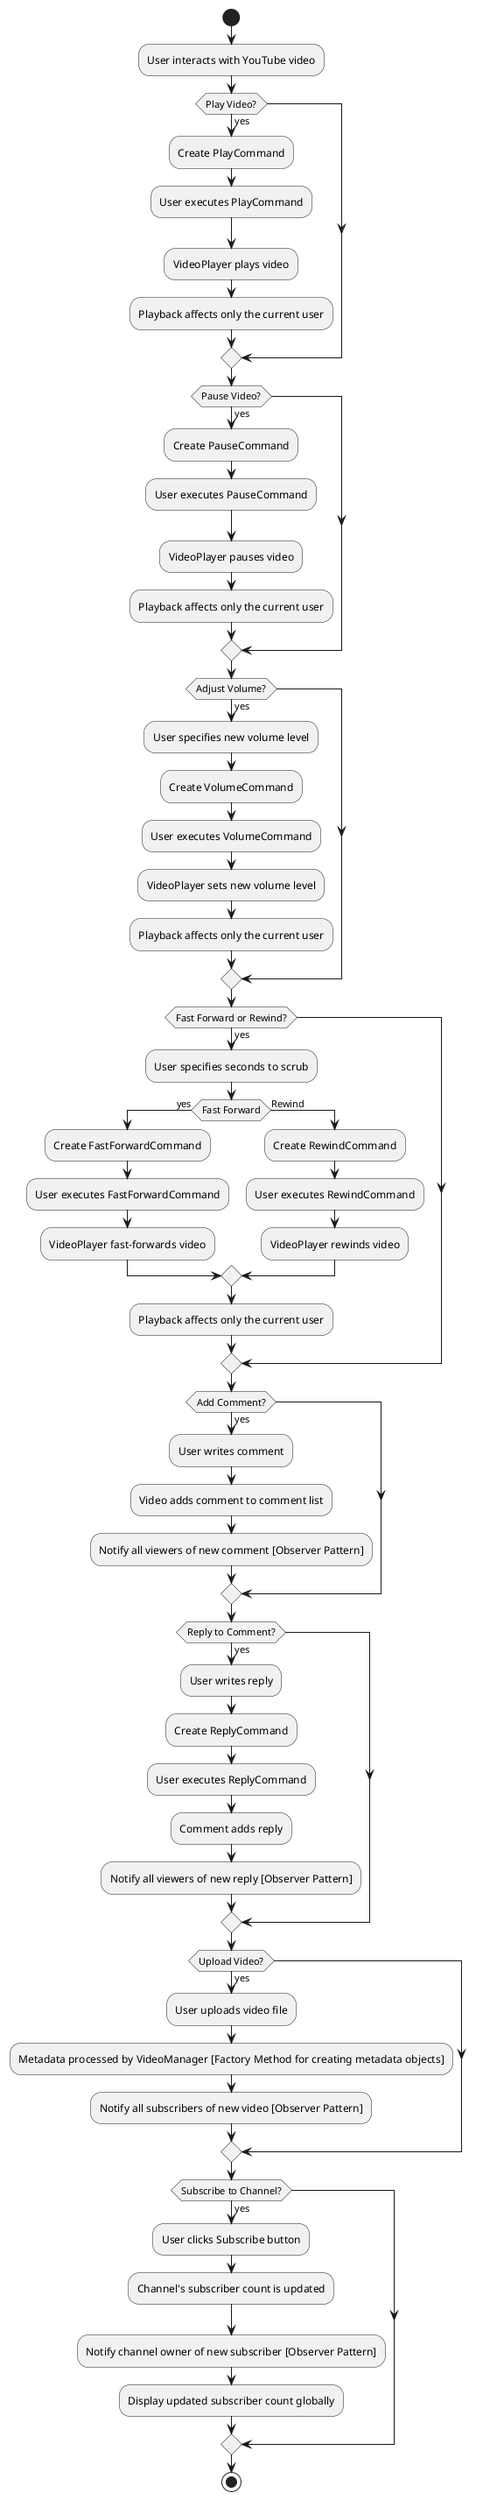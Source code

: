 @startuml
start

:User interacts with YouTube video;

if (Play Video?) then (yes)
    :Create PlayCommand;
    :User executes PlayCommand;
    :VideoPlayer plays video;
    :Playback affects only the current user;
endif

if (Pause Video?) then (yes)
    :Create PauseCommand;
    :User executes PauseCommand;
    :VideoPlayer pauses video;
    :Playback affects only the current user;
endif

if (Adjust Volume?) then (yes)
    :User specifies new volume level;
    :Create VolumeCommand;
    :User executes VolumeCommand;
    :VideoPlayer sets new volume level;
    :Playback affects only the current user;
endif

if (Fast Forward or Rewind?) then (yes)
    :User specifies seconds to scrub;
    if (Fast Forward) then (yes)
        :Create FastForwardCommand;
        :User executes FastForwardCommand;
        :VideoPlayer fast-forwards video;
    else (Rewind)
        :Create RewindCommand;
        :User executes RewindCommand;
        :VideoPlayer rewinds video;
    endif
    :Playback affects only the current user;
endif

if (Add Comment?) then (yes)
    :User writes comment;
    :Video adds comment to comment list;
    :Notify all viewers of new comment [Observer Pattern];
endif

if (Reply to Comment?) then (yes)
    :User writes reply;
    :Create ReplyCommand;
    :User executes ReplyCommand;
    :Comment adds reply;
    :Notify all viewers of new reply [Observer Pattern];
endif

if (Upload Video?) then (yes)
    :User uploads video file;
    :Metadata processed by VideoManager [Factory Method for creating metadata objects];
    :Notify all subscribers of new video [Observer Pattern];
endif

if (Subscribe to Channel?) then (yes)
    :User clicks Subscribe button;
    :Channel's subscriber count is updated;
    :Notify channel owner of new subscriber [Observer Pattern];
    :Display updated subscriber count globally;
endif

stop
@enduml
